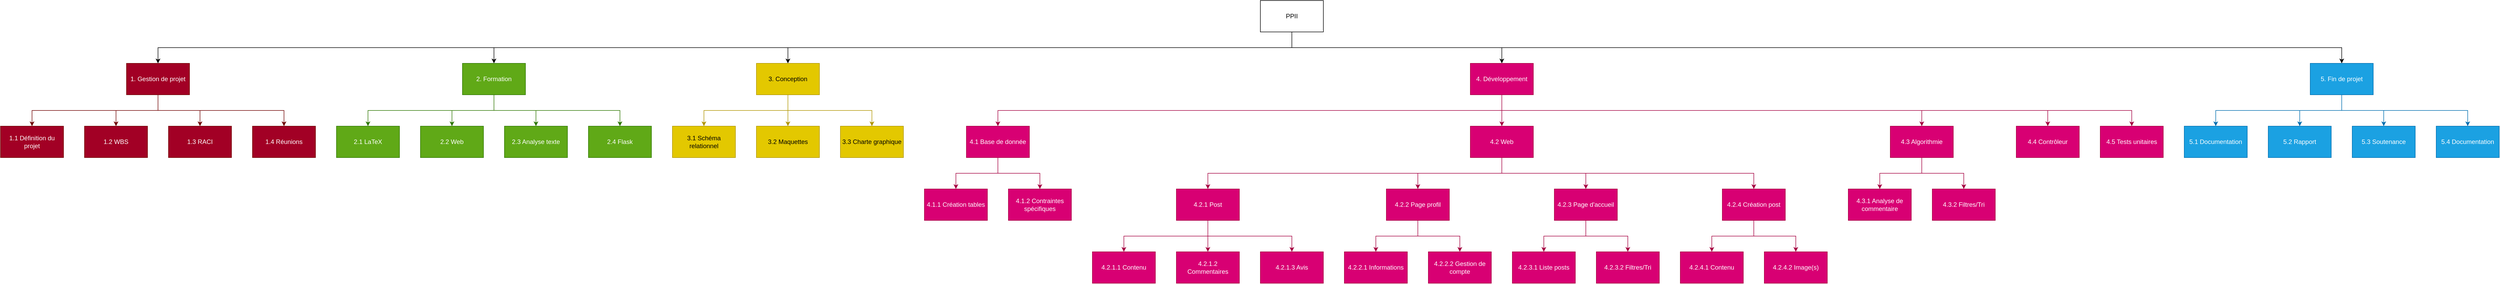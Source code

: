 <mxfile version="15.8.3" type="device" pages="2"><diagram id="_zPfFI31kvJzFCMYBJtu" name="Page-1"><mxGraphModel dx="7720" dy="3993" grid="1" gridSize="10" guides="1" tooltips="1" connect="1" arrows="1" fold="1" page="0" pageScale="1" pageWidth="827" pageHeight="1169" math="0" shadow="0"><root><mxCell id="0"/><mxCell id="1" parent="0"/><mxCell id="z8txw8CH8zEWMzIgm65V-9" style="edgeStyle=orthogonalEdgeStyle;rounded=0;orthogonalLoop=1;jettySize=auto;html=1;exitX=0.5;exitY=1;exitDx=0;exitDy=0;entryX=0.5;entryY=0;entryDx=0;entryDy=0;fillColor=#a20025;strokeColor=#6F0000;" edge="1" parent="1" source="z8txw8CH8zEWMzIgm65V-1" target="z8txw8CH8zEWMzIgm65V-6"><mxGeometry relative="1" as="geometry"/></mxCell><mxCell id="z8txw8CH8zEWMzIgm65V-10" style="edgeStyle=orthogonalEdgeStyle;rounded=0;orthogonalLoop=1;jettySize=auto;html=1;exitX=0.5;exitY=1;exitDx=0;exitDy=0;entryX=0.5;entryY=0;entryDx=0;entryDy=0;fillColor=#a20025;strokeColor=#6F0000;" edge="1" parent="1" source="z8txw8CH8zEWMzIgm65V-1" target="z8txw8CH8zEWMzIgm65V-7"><mxGeometry relative="1" as="geometry"/></mxCell><mxCell id="z8txw8CH8zEWMzIgm65V-11" style="edgeStyle=orthogonalEdgeStyle;rounded=0;orthogonalLoop=1;jettySize=auto;html=1;exitX=0.5;exitY=1;exitDx=0;exitDy=0;entryX=0.5;entryY=0;entryDx=0;entryDy=0;fillColor=#a20025;strokeColor=#6F0000;" edge="1" parent="1" source="z8txw8CH8zEWMzIgm65V-1" target="z8txw8CH8zEWMzIgm65V-8"><mxGeometry relative="1" as="geometry"/></mxCell><mxCell id="z8txw8CH8zEWMzIgm65V-34" style="edgeStyle=orthogonalEdgeStyle;rounded=0;orthogonalLoop=1;jettySize=auto;html=1;exitX=0.5;exitY=1;exitDx=0;exitDy=0;entryX=0.5;entryY=0;entryDx=0;entryDy=0;fillColor=#a20025;strokeColor=#6F0000;" edge="1" parent="1" source="z8txw8CH8zEWMzIgm65V-1" target="z8txw8CH8zEWMzIgm65V-33"><mxGeometry relative="1" as="geometry"/></mxCell><mxCell id="z8txw8CH8zEWMzIgm65V-1" value="1. Gestion de projet" style="rounded=0;whiteSpace=wrap;html=1;fillColor=#a20025;fontColor=#ffffff;strokeColor=#6F0000;" vertex="1" parent="1"><mxGeometry x="-320" y="80" width="120" height="60" as="geometry"/></mxCell><mxCell id="z8txw8CH8zEWMzIgm65V-105" style="edgeStyle=orthogonalEdgeStyle;rounded=0;orthogonalLoop=1;jettySize=auto;html=1;exitX=0.5;exitY=1;exitDx=0;exitDy=0;entryX=0.5;entryY=0;entryDx=0;entryDy=0;" edge="1" parent="1" source="z8txw8CH8zEWMzIgm65V-2" target="z8txw8CH8zEWMzIgm65V-1"><mxGeometry relative="1" as="geometry"/></mxCell><mxCell id="z8txw8CH8zEWMzIgm65V-106" style="edgeStyle=orthogonalEdgeStyle;rounded=0;orthogonalLoop=1;jettySize=auto;html=1;exitX=0.5;exitY=1;exitDx=0;exitDy=0;entryX=0.5;entryY=0;entryDx=0;entryDy=0;" edge="1" parent="1" source="z8txw8CH8zEWMzIgm65V-2" target="z8txw8CH8zEWMzIgm65V-15"><mxGeometry relative="1" as="geometry"/></mxCell><mxCell id="z8txw8CH8zEWMzIgm65V-107" style="edgeStyle=orthogonalEdgeStyle;rounded=0;orthogonalLoop=1;jettySize=auto;html=1;exitX=0.5;exitY=1;exitDx=0;exitDy=0;entryX=0.5;entryY=0;entryDx=0;entryDy=0;" edge="1" parent="1" source="z8txw8CH8zEWMzIgm65V-2" target="z8txw8CH8zEWMzIgm65V-3"><mxGeometry relative="1" as="geometry"/></mxCell><mxCell id="z8txw8CH8zEWMzIgm65V-108" style="edgeStyle=orthogonalEdgeStyle;rounded=0;orthogonalLoop=1;jettySize=auto;html=1;exitX=0.5;exitY=1;exitDx=0;exitDy=0;entryX=0.5;entryY=0;entryDx=0;entryDy=0;" edge="1" parent="1" source="z8txw8CH8zEWMzIgm65V-2" target="z8txw8CH8zEWMzIgm65V-4"><mxGeometry relative="1" as="geometry"/></mxCell><mxCell id="z8txw8CH8zEWMzIgm65V-109" style="edgeStyle=orthogonalEdgeStyle;rounded=0;orthogonalLoop=1;jettySize=auto;html=1;exitX=0.5;exitY=1;exitDx=0;exitDy=0;entryX=0.5;entryY=0;entryDx=0;entryDy=0;" edge="1" parent="1" source="z8txw8CH8zEWMzIgm65V-2" target="z8txw8CH8zEWMzIgm65V-5"><mxGeometry relative="1" as="geometry"><mxPoint x="3733.2" y="-40" as="targetPoint"/></mxGeometry></mxCell><mxCell id="z8txw8CH8zEWMzIgm65V-2" value="PPII" style="rounded=0;whiteSpace=wrap;html=1;" vertex="1" parent="1"><mxGeometry x="1840" y="-40" width="120" height="60" as="geometry"/></mxCell><mxCell id="z8txw8CH8zEWMzIgm65V-25" style="edgeStyle=orthogonalEdgeStyle;rounded=0;orthogonalLoop=1;jettySize=auto;html=1;exitX=0.5;exitY=1;exitDx=0;exitDy=0;entryX=0.5;entryY=0;entryDx=0;entryDy=0;fillColor=#e3c800;strokeColor=#B09500;" edge="1" parent="1" source="z8txw8CH8zEWMzIgm65V-3" target="z8txw8CH8zEWMzIgm65V-12"><mxGeometry relative="1" as="geometry"/></mxCell><mxCell id="z8txw8CH8zEWMzIgm65V-26" style="edgeStyle=orthogonalEdgeStyle;rounded=0;orthogonalLoop=1;jettySize=auto;html=1;exitX=0.5;exitY=1;exitDx=0;exitDy=0;entryX=0.5;entryY=0;entryDx=0;entryDy=0;fillColor=#e3c800;strokeColor=#B09500;" edge="1" parent="1" source="z8txw8CH8zEWMzIgm65V-3" target="z8txw8CH8zEWMzIgm65V-13"><mxGeometry relative="1" as="geometry"/></mxCell><mxCell id="z8txw8CH8zEWMzIgm65V-28" style="edgeStyle=orthogonalEdgeStyle;rounded=0;orthogonalLoop=1;jettySize=auto;html=1;exitX=0.5;exitY=1;exitDx=0;exitDy=0;entryX=0.5;entryY=0;entryDx=0;entryDy=0;fillColor=#e3c800;strokeColor=#B09500;" edge="1" parent="1" source="z8txw8CH8zEWMzIgm65V-3" target="z8txw8CH8zEWMzIgm65V-27"><mxGeometry relative="1" as="geometry"/></mxCell><mxCell id="z8txw8CH8zEWMzIgm65V-3" value="3. Conception" style="rounded=0;whiteSpace=wrap;html=1;fillColor=#e3c800;fontColor=#000000;strokeColor=#B09500;" vertex="1" parent="1"><mxGeometry x="880" y="80" width="120" height="60" as="geometry"/></mxCell><mxCell id="z8txw8CH8zEWMzIgm65V-44" style="edgeStyle=orthogonalEdgeStyle;rounded=0;orthogonalLoop=1;jettySize=auto;html=1;exitX=0.5;exitY=1;exitDx=0;exitDy=0;entryX=0.5;entryY=0;entryDx=0;entryDy=0;fillColor=#d80073;strokeColor=#A50040;" edge="1" parent="1" source="z8txw8CH8zEWMzIgm65V-4" target="z8txw8CH8zEWMzIgm65V-40"><mxGeometry relative="1" as="geometry"/></mxCell><mxCell id="z8txw8CH8zEWMzIgm65V-45" style="edgeStyle=orthogonalEdgeStyle;rounded=0;orthogonalLoop=1;jettySize=auto;html=1;exitX=0.5;exitY=1;exitDx=0;exitDy=0;entryX=0.5;entryY=0;entryDx=0;entryDy=0;fillColor=#d80073;strokeColor=#A50040;" edge="1" parent="1" source="z8txw8CH8zEWMzIgm65V-4" target="z8txw8CH8zEWMzIgm65V-41"><mxGeometry relative="1" as="geometry"/></mxCell><mxCell id="z8txw8CH8zEWMzIgm65V-46" style="edgeStyle=orthogonalEdgeStyle;rounded=0;orthogonalLoop=1;jettySize=auto;html=1;exitX=0.5;exitY=1;exitDx=0;exitDy=0;entryX=0.5;entryY=0;entryDx=0;entryDy=0;fillColor=#d80073;strokeColor=#A50040;" edge="1" parent="1" source="z8txw8CH8zEWMzIgm65V-4" target="z8txw8CH8zEWMzIgm65V-42"><mxGeometry relative="1" as="geometry"/></mxCell><mxCell id="z8txw8CH8zEWMzIgm65V-92" style="edgeStyle=orthogonalEdgeStyle;rounded=0;orthogonalLoop=1;jettySize=auto;html=1;exitX=0.5;exitY=1;exitDx=0;exitDy=0;entryX=0.5;entryY=0;entryDx=0;entryDy=0;fillColor=#d80073;strokeColor=#A50040;" edge="1" parent="1" source="z8txw8CH8zEWMzIgm65V-4" target="z8txw8CH8zEWMzIgm65V-89"><mxGeometry relative="1" as="geometry"/></mxCell><mxCell id="z8txw8CH8zEWMzIgm65V-111" style="edgeStyle=orthogonalEdgeStyle;rounded=0;orthogonalLoop=1;jettySize=auto;html=1;exitX=0.5;exitY=1;exitDx=0;exitDy=0;entryX=0.5;entryY=0;entryDx=0;entryDy=0;fillColor=#d80073;strokeColor=#A50040;" edge="1" parent="1" source="z8txw8CH8zEWMzIgm65V-4" target="z8txw8CH8zEWMzIgm65V-110"><mxGeometry relative="1" as="geometry"/></mxCell><mxCell id="z8txw8CH8zEWMzIgm65V-4" value="4. Développement" style="rounded=0;whiteSpace=wrap;html=1;fillColor=#d80073;fontColor=#ffffff;strokeColor=#A50040;" vertex="1" parent="1"><mxGeometry x="2240" y="80" width="120" height="60" as="geometry"/></mxCell><mxCell id="z8txw8CH8zEWMzIgm65V-36" style="edgeStyle=orthogonalEdgeStyle;rounded=0;orthogonalLoop=1;jettySize=auto;html=1;exitX=0.5;exitY=1;exitDx=0;exitDy=0;entryX=0.5;entryY=0;entryDx=0;entryDy=0;fillColor=#1ba1e2;strokeColor=#006EAF;" edge="1" parent="1" source="z8txw8CH8zEWMzIgm65V-5" target="z8txw8CH8zEWMzIgm65V-30"><mxGeometry relative="1" as="geometry"/></mxCell><mxCell id="z8txw8CH8zEWMzIgm65V-37" style="edgeStyle=orthogonalEdgeStyle;rounded=0;orthogonalLoop=1;jettySize=auto;html=1;exitX=0.5;exitY=1;exitDx=0;exitDy=0;entryX=0.5;entryY=0;entryDx=0;entryDy=0;fillColor=#1ba1e2;strokeColor=#006EAF;" edge="1" parent="1" source="z8txw8CH8zEWMzIgm65V-5" target="z8txw8CH8zEWMzIgm65V-31"><mxGeometry relative="1" as="geometry"/></mxCell><mxCell id="z8txw8CH8zEWMzIgm65V-38" style="edgeStyle=orthogonalEdgeStyle;rounded=0;orthogonalLoop=1;jettySize=auto;html=1;exitX=0.5;exitY=1;exitDx=0;exitDy=0;entryX=0.5;entryY=0;entryDx=0;entryDy=0;fillColor=#1ba1e2;strokeColor=#006EAF;" edge="1" parent="1" source="z8txw8CH8zEWMzIgm65V-5" target="z8txw8CH8zEWMzIgm65V-32"><mxGeometry relative="1" as="geometry"/></mxCell><mxCell id="z8txw8CH8zEWMzIgm65V-39" style="edgeStyle=orthogonalEdgeStyle;rounded=0;orthogonalLoop=1;jettySize=auto;html=1;exitX=0.5;exitY=1;exitDx=0;exitDy=0;entryX=0.5;entryY=0;entryDx=0;entryDy=0;fillColor=#1ba1e2;strokeColor=#006EAF;" edge="1" parent="1" source="z8txw8CH8zEWMzIgm65V-5" target="z8txw8CH8zEWMzIgm65V-35"><mxGeometry relative="1" as="geometry"/></mxCell><mxCell id="z8txw8CH8zEWMzIgm65V-5" value="5. Fin de projet" style="rounded=0;whiteSpace=wrap;html=1;fillColor=#1ba1e2;fontColor=#ffffff;strokeColor=#006EAF;" vertex="1" parent="1"><mxGeometry x="3840" y="80" width="120" height="60" as="geometry"/></mxCell><mxCell id="z8txw8CH8zEWMzIgm65V-6" value="1.2 WBS" style="rounded=0;whiteSpace=wrap;html=1;fillColor=#a20025;fontColor=#ffffff;strokeColor=#6F0000;" vertex="1" parent="1"><mxGeometry x="-400" y="200" width="120" height="60" as="geometry"/></mxCell><mxCell id="z8txw8CH8zEWMzIgm65V-7" value="1.3 RACI" style="rounded=0;whiteSpace=wrap;html=1;fillColor=#a20025;fontColor=#ffffff;strokeColor=#6F0000;" vertex="1" parent="1"><mxGeometry x="-240" y="200" width="120" height="60" as="geometry"/></mxCell><mxCell id="z8txw8CH8zEWMzIgm65V-8" value="1.4 Réunions" style="rounded=0;whiteSpace=wrap;html=1;fillColor=#a20025;fontColor=#ffffff;strokeColor=#6F0000;" vertex="1" parent="1"><mxGeometry x="-80" y="200" width="120" height="60" as="geometry"/></mxCell><mxCell id="z8txw8CH8zEWMzIgm65V-12" value="3.1 Schéma relationnel" style="rounded=0;whiteSpace=wrap;html=1;fillColor=#e3c800;fontColor=#000000;strokeColor=#B09500;" vertex="1" parent="1"><mxGeometry x="720" y="200" width="120" height="60" as="geometry"/></mxCell><mxCell id="z8txw8CH8zEWMzIgm65V-13" value="3.2 Maquettes" style="rounded=0;whiteSpace=wrap;html=1;fillColor=#e3c800;fontColor=#000000;strokeColor=#B09500;" vertex="1" parent="1"><mxGeometry x="880" y="200" width="120" height="60" as="geometry"/></mxCell><mxCell id="z8txw8CH8zEWMzIgm65V-20" style="edgeStyle=orthogonalEdgeStyle;rounded=0;orthogonalLoop=1;jettySize=auto;html=1;exitX=0.5;exitY=1;exitDx=0;exitDy=0;entryX=0.5;entryY=0;entryDx=0;entryDy=0;fillColor=#60a917;strokeColor=#2D7600;" edge="1" parent="1" source="z8txw8CH8zEWMzIgm65V-15" target="z8txw8CH8zEWMzIgm65V-16"><mxGeometry relative="1" as="geometry"/></mxCell><mxCell id="z8txw8CH8zEWMzIgm65V-22" style="edgeStyle=orthogonalEdgeStyle;rounded=0;orthogonalLoop=1;jettySize=auto;html=1;exitX=0.5;exitY=1;exitDx=0;exitDy=0;entryX=0.5;entryY=0;entryDx=0;entryDy=0;fillColor=#60a917;strokeColor=#2D7600;" edge="1" parent="1" source="z8txw8CH8zEWMzIgm65V-15" target="z8txw8CH8zEWMzIgm65V-17"><mxGeometry relative="1" as="geometry"/></mxCell><mxCell id="z8txw8CH8zEWMzIgm65V-23" style="edgeStyle=orthogonalEdgeStyle;rounded=0;orthogonalLoop=1;jettySize=auto;html=1;exitX=0.5;exitY=1;exitDx=0;exitDy=0;entryX=0.5;entryY=0;entryDx=0;entryDy=0;fillColor=#60a917;strokeColor=#2D7600;" edge="1" parent="1" source="z8txw8CH8zEWMzIgm65V-15" target="z8txw8CH8zEWMzIgm65V-19"><mxGeometry relative="1" as="geometry"/></mxCell><mxCell id="z8txw8CH8zEWMzIgm65V-24" style="edgeStyle=orthogonalEdgeStyle;rounded=0;orthogonalLoop=1;jettySize=auto;html=1;exitX=0.5;exitY=1;exitDx=0;exitDy=0;entryX=0.5;entryY=0;entryDx=0;entryDy=0;fillColor=#60a917;strokeColor=#2D7600;" edge="1" parent="1" source="z8txw8CH8zEWMzIgm65V-15" target="z8txw8CH8zEWMzIgm65V-18"><mxGeometry relative="1" as="geometry"/></mxCell><mxCell id="z8txw8CH8zEWMzIgm65V-15" value="2. Formation" style="rounded=0;whiteSpace=wrap;html=1;fillColor=#60a917;fontColor=#ffffff;strokeColor=#2D7600;" vertex="1" parent="1"><mxGeometry x="320" y="80" width="120" height="60" as="geometry"/></mxCell><mxCell id="z8txw8CH8zEWMzIgm65V-16" value="2.1 LaTeX" style="rounded=0;whiteSpace=wrap;html=1;fillColor=#60a917;fontColor=#ffffff;strokeColor=#2D7600;" vertex="1" parent="1"><mxGeometry x="80" y="200" width="120" height="60" as="geometry"/></mxCell><mxCell id="z8txw8CH8zEWMzIgm65V-17" value="2.2 Web" style="rounded=0;whiteSpace=wrap;html=1;fillColor=#60a917;fontColor=#ffffff;strokeColor=#2D7600;" vertex="1" parent="1"><mxGeometry x="240" y="200" width="120" height="60" as="geometry"/></mxCell><mxCell id="z8txw8CH8zEWMzIgm65V-18" value="2.4 Flask" style="rounded=0;whiteSpace=wrap;html=1;fillColor=#60a917;fontColor=#ffffff;strokeColor=#2D7600;" vertex="1" parent="1"><mxGeometry x="560" y="200" width="120" height="60" as="geometry"/></mxCell><mxCell id="z8txw8CH8zEWMzIgm65V-19" value="2.3 Analyse texte" style="rounded=0;whiteSpace=wrap;html=1;fillColor=#60a917;fontColor=#ffffff;strokeColor=#2D7600;" vertex="1" parent="1"><mxGeometry x="400" y="200" width="120" height="60" as="geometry"/></mxCell><mxCell id="z8txw8CH8zEWMzIgm65V-27" value="3.3 Charte graphique" style="rounded=0;whiteSpace=wrap;html=1;fillColor=#e3c800;fontColor=#000000;strokeColor=#B09500;" vertex="1" parent="1"><mxGeometry x="1040" y="200" width="120" height="60" as="geometry"/></mxCell><mxCell id="z8txw8CH8zEWMzIgm65V-30" value="5.1 Documentation" style="rounded=0;whiteSpace=wrap;html=1;fillColor=#1ba1e2;fontColor=#ffffff;strokeColor=#006EAF;" vertex="1" parent="1"><mxGeometry x="3600" y="200" width="120" height="60" as="geometry"/></mxCell><mxCell id="z8txw8CH8zEWMzIgm65V-31" value="5.2 Rapport" style="rounded=0;whiteSpace=wrap;html=1;fillColor=#1ba1e2;fontColor=#ffffff;strokeColor=#006EAF;" vertex="1" parent="1"><mxGeometry x="3760" y="200" width="120" height="60" as="geometry"/></mxCell><mxCell id="z8txw8CH8zEWMzIgm65V-32" value="5.3 Soutenance" style="rounded=0;whiteSpace=wrap;html=1;fillColor=#1ba1e2;fontColor=#ffffff;strokeColor=#006EAF;" vertex="1" parent="1"><mxGeometry x="3920" y="200" width="120" height="60" as="geometry"/></mxCell><mxCell id="z8txw8CH8zEWMzIgm65V-33" value="1.1 Définition du projet" style="rounded=0;whiteSpace=wrap;html=1;fillColor=#a20025;fontColor=#ffffff;strokeColor=#6F0000;" vertex="1" parent="1"><mxGeometry x="-560" y="200" width="120" height="60" as="geometry"/></mxCell><mxCell id="z8txw8CH8zEWMzIgm65V-35" value="5.4 Documentation" style="rounded=0;whiteSpace=wrap;html=1;fillColor=#1ba1e2;fontColor=#ffffff;strokeColor=#006EAF;" vertex="1" parent="1"><mxGeometry x="4080" y="200" width="120" height="60" as="geometry"/></mxCell><mxCell id="z8txw8CH8zEWMzIgm65V-81" style="edgeStyle=orthogonalEdgeStyle;rounded=0;orthogonalLoop=1;jettySize=auto;html=1;exitX=0.5;exitY=1;exitDx=0;exitDy=0;entryX=0.5;entryY=0;entryDx=0;entryDy=0;fillColor=#d80073;strokeColor=#A50040;" edge="1" parent="1" source="z8txw8CH8zEWMzIgm65V-40" target="z8txw8CH8zEWMzIgm65V-59"><mxGeometry relative="1" as="geometry"/></mxCell><mxCell id="z8txw8CH8zEWMzIgm65V-82" style="edgeStyle=orthogonalEdgeStyle;rounded=0;orthogonalLoop=1;jettySize=auto;html=1;exitX=0.5;exitY=1;exitDx=0;exitDy=0;entryX=0.5;entryY=0;entryDx=0;entryDy=0;fillColor=#d80073;strokeColor=#A50040;" edge="1" parent="1" source="z8txw8CH8zEWMzIgm65V-40" target="z8txw8CH8zEWMzIgm65V-58"><mxGeometry relative="1" as="geometry"/></mxCell><mxCell id="z8txw8CH8zEWMzIgm65V-83" style="edgeStyle=orthogonalEdgeStyle;rounded=0;orthogonalLoop=1;jettySize=auto;html=1;exitX=0.5;exitY=1;exitDx=0;exitDy=0;entryX=0.5;entryY=0;entryDx=0;entryDy=0;fillColor=#d80073;strokeColor=#A50040;" edge="1" parent="1" source="z8txw8CH8zEWMzIgm65V-40" target="z8txw8CH8zEWMzIgm65V-57"><mxGeometry relative="1" as="geometry"/></mxCell><mxCell id="z8txw8CH8zEWMzIgm65V-84" style="edgeStyle=orthogonalEdgeStyle;rounded=0;orthogonalLoop=1;jettySize=auto;html=1;exitX=0.5;exitY=1;exitDx=0;exitDy=0;entryX=0.5;entryY=0;entryDx=0;entryDy=0;fillColor=#d80073;strokeColor=#A50040;" edge="1" parent="1" source="z8txw8CH8zEWMzIgm65V-40" target="z8txw8CH8zEWMzIgm65V-76"><mxGeometry relative="1" as="geometry"/></mxCell><mxCell id="z8txw8CH8zEWMzIgm65V-40" value="4.2 Web" style="rounded=0;whiteSpace=wrap;html=1;fillColor=#d80073;fontColor=#ffffff;strokeColor=#A50040;" vertex="1" parent="1"><mxGeometry x="2240" y="200" width="120" height="60" as="geometry"/></mxCell><mxCell id="z8txw8CH8zEWMzIgm65V-55" style="edgeStyle=orthogonalEdgeStyle;rounded=0;orthogonalLoop=1;jettySize=auto;html=1;exitX=0.5;exitY=1;exitDx=0;exitDy=0;entryX=0.5;entryY=0;entryDx=0;entryDy=0;fillColor=#d80073;strokeColor=#A50040;" edge="1" parent="1" source="z8txw8CH8zEWMzIgm65V-41" target="z8txw8CH8zEWMzIgm65V-43"><mxGeometry relative="1" as="geometry"/></mxCell><mxCell id="z8txw8CH8zEWMzIgm65V-56" style="edgeStyle=orthogonalEdgeStyle;rounded=0;orthogonalLoop=1;jettySize=auto;html=1;exitX=0.5;exitY=1;exitDx=0;exitDy=0;entryX=0.5;entryY=0;entryDx=0;entryDy=0;fillColor=#d80073;strokeColor=#A50040;" edge="1" parent="1" source="z8txw8CH8zEWMzIgm65V-41" target="z8txw8CH8zEWMzIgm65V-47"><mxGeometry relative="1" as="geometry"/></mxCell><mxCell id="z8txw8CH8zEWMzIgm65V-41" value="4.1 Base de donnée" style="rounded=0;whiteSpace=wrap;html=1;fillColor=#d80073;fontColor=#ffffff;strokeColor=#A50040;" vertex="1" parent="1"><mxGeometry x="1280" y="200" width="120" height="60" as="geometry"/></mxCell><mxCell id="z8txw8CH8zEWMzIgm65V-90" style="edgeStyle=orthogonalEdgeStyle;rounded=0;orthogonalLoop=1;jettySize=auto;html=1;exitX=0.5;exitY=1;exitDx=0;exitDy=0;entryX=0.5;entryY=0;entryDx=0;entryDy=0;fillColor=#d80073;strokeColor=#A50040;" edge="1" parent="1" source="z8txw8CH8zEWMzIgm65V-42" target="z8txw8CH8zEWMzIgm65V-85"><mxGeometry relative="1" as="geometry"/></mxCell><mxCell id="z8txw8CH8zEWMzIgm65V-91" style="edgeStyle=orthogonalEdgeStyle;rounded=0;orthogonalLoop=1;jettySize=auto;html=1;exitX=0.5;exitY=1;exitDx=0;exitDy=0;entryX=0.5;entryY=0;entryDx=0;entryDy=0;fillColor=#d80073;strokeColor=#A50040;" edge="1" parent="1" source="z8txw8CH8zEWMzIgm65V-42" target="z8txw8CH8zEWMzIgm65V-86"><mxGeometry relative="1" as="geometry"/></mxCell><mxCell id="z8txw8CH8zEWMzIgm65V-42" value="4.3 Algorithmie" style="rounded=0;whiteSpace=wrap;html=1;fillColor=#d80073;fontColor=#ffffff;strokeColor=#A50040;" vertex="1" parent="1"><mxGeometry x="3040" y="200" width="120" height="60" as="geometry"/></mxCell><mxCell id="z8txw8CH8zEWMzIgm65V-43" value="4.1.1 Création tables" style="rounded=0;whiteSpace=wrap;html=1;fillColor=#d80073;fontColor=#ffffff;strokeColor=#A50040;" vertex="1" parent="1"><mxGeometry x="1200" y="320" width="120" height="60" as="geometry"/></mxCell><mxCell id="z8txw8CH8zEWMzIgm65V-47" value="4.1.2 Contraintes spécifiques" style="rounded=0;whiteSpace=wrap;html=1;fillColor=#d80073;fontColor=#ffffff;strokeColor=#A50040;" vertex="1" parent="1"><mxGeometry x="1360" y="320" width="120" height="60" as="geometry"/></mxCell><mxCell id="z8txw8CH8zEWMzIgm65V-74" style="edgeStyle=orthogonalEdgeStyle;rounded=0;orthogonalLoop=1;jettySize=auto;html=1;exitX=0.5;exitY=1;exitDx=0;exitDy=0;entryX=0.5;entryY=0;entryDx=0;entryDy=0;fillColor=#d80073;strokeColor=#A50040;" edge="1" parent="1" source="z8txw8CH8zEWMzIgm65V-57" target="z8txw8CH8zEWMzIgm65V-70"><mxGeometry relative="1" as="geometry"/></mxCell><mxCell id="z8txw8CH8zEWMzIgm65V-75" style="edgeStyle=orthogonalEdgeStyle;rounded=0;orthogonalLoop=1;jettySize=auto;html=1;exitX=0.5;exitY=1;exitDx=0;exitDy=0;entryX=0.5;entryY=0;entryDx=0;entryDy=0;fillColor=#d80073;strokeColor=#A50040;" edge="1" parent="1" source="z8txw8CH8zEWMzIgm65V-57" target="z8txw8CH8zEWMzIgm65V-71"><mxGeometry relative="1" as="geometry"/></mxCell><mxCell id="z8txw8CH8zEWMzIgm65V-57" value="4.2.3 Page d'accueil" style="rounded=0;whiteSpace=wrap;html=1;fillColor=#d80073;fontColor=#ffffff;strokeColor=#A50040;" vertex="1" parent="1"><mxGeometry x="2400" y="320" width="120" height="60" as="geometry"/></mxCell><mxCell id="z8txw8CH8zEWMzIgm65V-68" style="edgeStyle=orthogonalEdgeStyle;rounded=0;orthogonalLoop=1;jettySize=auto;html=1;exitX=0.5;exitY=1;exitDx=0;exitDy=0;entryX=0.5;entryY=0;entryDx=0;entryDy=0;fillColor=#d80073;strokeColor=#A50040;" edge="1" parent="1" source="z8txw8CH8zEWMzIgm65V-58" target="z8txw8CH8zEWMzIgm65V-66"><mxGeometry relative="1" as="geometry"/></mxCell><mxCell id="z8txw8CH8zEWMzIgm65V-69" style="edgeStyle=orthogonalEdgeStyle;rounded=0;orthogonalLoop=1;jettySize=auto;html=1;exitX=0.5;exitY=1;exitDx=0;exitDy=0;entryX=0.5;entryY=0;entryDx=0;entryDy=0;fillColor=#d80073;strokeColor=#A50040;" edge="1" parent="1" source="z8txw8CH8zEWMzIgm65V-58" target="z8txw8CH8zEWMzIgm65V-67"><mxGeometry relative="1" as="geometry"/></mxCell><mxCell id="z8txw8CH8zEWMzIgm65V-58" value="4.2.2 Page profil" style="rounded=0;whiteSpace=wrap;html=1;fillColor=#d80073;fontColor=#ffffff;strokeColor=#A50040;" vertex="1" parent="1"><mxGeometry x="2080" y="320" width="120" height="60" as="geometry"/></mxCell><mxCell id="z8txw8CH8zEWMzIgm65V-63" style="edgeStyle=orthogonalEdgeStyle;rounded=0;orthogonalLoop=1;jettySize=auto;html=1;exitX=0.5;exitY=1;exitDx=0;exitDy=0;entryX=0.5;entryY=0;entryDx=0;entryDy=0;fillColor=#d80073;strokeColor=#A50040;" edge="1" parent="1" source="z8txw8CH8zEWMzIgm65V-59" target="z8txw8CH8zEWMzIgm65V-60"><mxGeometry relative="1" as="geometry"/></mxCell><mxCell id="z8txw8CH8zEWMzIgm65V-64" style="edgeStyle=orthogonalEdgeStyle;rounded=0;orthogonalLoop=1;jettySize=auto;html=1;exitX=0.5;exitY=1;exitDx=0;exitDy=0;entryX=0.5;entryY=0;entryDx=0;entryDy=0;fillColor=#d80073;strokeColor=#A50040;" edge="1" parent="1" source="z8txw8CH8zEWMzIgm65V-59" target="z8txw8CH8zEWMzIgm65V-61"><mxGeometry relative="1" as="geometry"/></mxCell><mxCell id="z8txw8CH8zEWMzIgm65V-65" style="edgeStyle=orthogonalEdgeStyle;rounded=0;orthogonalLoop=1;jettySize=auto;html=1;exitX=0.5;exitY=1;exitDx=0;exitDy=0;entryX=0.5;entryY=0;entryDx=0;entryDy=0;fillColor=#d80073;strokeColor=#A50040;" edge="1" parent="1" source="z8txw8CH8zEWMzIgm65V-59" target="z8txw8CH8zEWMzIgm65V-62"><mxGeometry relative="1" as="geometry"/></mxCell><mxCell id="z8txw8CH8zEWMzIgm65V-59" value="4.2.1 Post" style="rounded=0;whiteSpace=wrap;html=1;fillColor=#d80073;fontColor=#ffffff;strokeColor=#A50040;" vertex="1" parent="1"><mxGeometry x="1680" y="320" width="120" height="60" as="geometry"/></mxCell><mxCell id="z8txw8CH8zEWMzIgm65V-60" value="4.2.1.1 Contenu" style="rounded=0;whiteSpace=wrap;html=1;fillColor=#d80073;fontColor=#ffffff;strokeColor=#A50040;" vertex="1" parent="1"><mxGeometry x="1520" y="440" width="120" height="60" as="geometry"/></mxCell><mxCell id="z8txw8CH8zEWMzIgm65V-61" value="4.2.1.2 Commentaires" style="rounded=0;whiteSpace=wrap;html=1;fillColor=#d80073;fontColor=#ffffff;strokeColor=#A50040;" vertex="1" parent="1"><mxGeometry x="1680" y="440" width="120" height="60" as="geometry"/></mxCell><mxCell id="z8txw8CH8zEWMzIgm65V-62" value="4.2.1.3 Avis" style="rounded=0;whiteSpace=wrap;html=1;fillColor=#d80073;fontColor=#ffffff;strokeColor=#A50040;" vertex="1" parent="1"><mxGeometry x="1840" y="440" width="120" height="60" as="geometry"/></mxCell><mxCell id="z8txw8CH8zEWMzIgm65V-66" value="4.2.2.1 Informations" style="rounded=0;whiteSpace=wrap;html=1;fillColor=#d80073;fontColor=#ffffff;strokeColor=#A50040;" vertex="1" parent="1"><mxGeometry x="2000" y="440" width="120" height="60" as="geometry"/></mxCell><mxCell id="z8txw8CH8zEWMzIgm65V-67" value="4.2.2.2 Gestion de compte" style="rounded=0;whiteSpace=wrap;html=1;fillColor=#d80073;fontColor=#ffffff;strokeColor=#A50040;" vertex="1" parent="1"><mxGeometry x="2160" y="440" width="120" height="60" as="geometry"/></mxCell><mxCell id="z8txw8CH8zEWMzIgm65V-70" value="4.2.3.1 Liste posts" style="rounded=0;whiteSpace=wrap;html=1;fillColor=#d80073;fontColor=#ffffff;strokeColor=#A50040;" vertex="1" parent="1"><mxGeometry x="2320" y="440" width="120" height="60" as="geometry"/></mxCell><mxCell id="z8txw8CH8zEWMzIgm65V-71" value="4.2.3.2 Filtres/Tri" style="rounded=0;whiteSpace=wrap;html=1;fillColor=#d80073;fontColor=#ffffff;strokeColor=#A50040;" vertex="1" parent="1"><mxGeometry x="2480" y="440" width="120" height="60" as="geometry"/></mxCell><mxCell id="z8txw8CH8zEWMzIgm65V-79" style="edgeStyle=orthogonalEdgeStyle;rounded=0;orthogonalLoop=1;jettySize=auto;html=1;exitX=0.5;exitY=1;exitDx=0;exitDy=0;entryX=0.5;entryY=0;entryDx=0;entryDy=0;fillColor=#d80073;strokeColor=#A50040;" edge="1" parent="1" source="z8txw8CH8zEWMzIgm65V-76" target="z8txw8CH8zEWMzIgm65V-77"><mxGeometry relative="1" as="geometry"/></mxCell><mxCell id="z8txw8CH8zEWMzIgm65V-80" style="edgeStyle=orthogonalEdgeStyle;rounded=0;orthogonalLoop=1;jettySize=auto;html=1;exitX=0.5;exitY=1;exitDx=0;exitDy=0;entryX=0.5;entryY=0;entryDx=0;entryDy=0;fillColor=#d80073;strokeColor=#A50040;" edge="1" parent="1" source="z8txw8CH8zEWMzIgm65V-76" target="z8txw8CH8zEWMzIgm65V-78"><mxGeometry relative="1" as="geometry"/></mxCell><mxCell id="z8txw8CH8zEWMzIgm65V-76" value="4.2.4 Création post" style="rounded=0;whiteSpace=wrap;html=1;fillColor=#d80073;fontColor=#ffffff;strokeColor=#A50040;" vertex="1" parent="1"><mxGeometry x="2720" y="320" width="120" height="60" as="geometry"/></mxCell><mxCell id="z8txw8CH8zEWMzIgm65V-77" value="4.2.4.1 Contenu" style="rounded=0;whiteSpace=wrap;html=1;fillColor=#d80073;fontColor=#ffffff;strokeColor=#A50040;" vertex="1" parent="1"><mxGeometry x="2640" y="440" width="120" height="60" as="geometry"/></mxCell><mxCell id="z8txw8CH8zEWMzIgm65V-78" value="4.2.4.2 Image(s)" style="rounded=0;whiteSpace=wrap;html=1;fillColor=#d80073;fontColor=#ffffff;strokeColor=#A50040;" vertex="1" parent="1"><mxGeometry x="2800" y="440" width="120" height="60" as="geometry"/></mxCell><mxCell id="z8txw8CH8zEWMzIgm65V-85" value="4.3.1 Analyse de commentaire" style="rounded=0;whiteSpace=wrap;html=1;fillColor=#d80073;fontColor=#ffffff;strokeColor=#A50040;" vertex="1" parent="1"><mxGeometry x="2960" y="320" width="120" height="60" as="geometry"/></mxCell><mxCell id="z8txw8CH8zEWMzIgm65V-86" value="4.3.2 Filtres/Tri" style="rounded=0;whiteSpace=wrap;html=1;fillColor=#d80073;fontColor=#ffffff;strokeColor=#A50040;" vertex="1" parent="1"><mxGeometry x="3120" y="320" width="120" height="60" as="geometry"/></mxCell><mxCell id="z8txw8CH8zEWMzIgm65V-89" value="4.4 Contrôleur" style="rounded=0;whiteSpace=wrap;html=1;fillColor=#d80073;fontColor=#ffffff;strokeColor=#A50040;" vertex="1" parent="1"><mxGeometry x="3280" y="200" width="120" height="60" as="geometry"/></mxCell><mxCell id="z8txw8CH8zEWMzIgm65V-110" value="4.5 Tests unitaires" style="rounded=0;whiteSpace=wrap;html=1;fillColor=#d80073;fontColor=#ffffff;strokeColor=#A50040;" vertex="1" parent="1"><mxGeometry x="3440" y="200" width="120" height="60" as="geometry"/></mxCell></root></mxGraphModel></diagram><diagram id="2r5uAc-SXHSCz-3yP_MY" name="Page-2"><mxGraphModel dx="4952" dy="2556" grid="1" gridSize="10" guides="1" tooltips="1" connect="1" arrows="1" fold="1" page="0" pageScale="1" pageWidth="827" pageHeight="1169" math="0" shadow="0"><root><mxCell id="p6SEeXWCeiYYS5KGNnFb-0"/><mxCell id="p6SEeXWCeiYYS5KGNnFb-1" parent="p6SEeXWCeiYYS5KGNnFb-0"/><mxCell id="p6SEeXWCeiYYS5KGNnFb-2" value="1.2 WBS" style="rounded=0;whiteSpace=wrap;html=1;fillColor=#a20025;fontColor=#ffffff;strokeColor=#6F0000;" vertex="1" parent="p6SEeXWCeiYYS5KGNnFb-1"><mxGeometry x="-560" y="-300" width="120" height="60" as="geometry"/></mxCell><mxCell id="p6SEeXWCeiYYS5KGNnFb-3" value="1.3 RACI" style="rounded=0;whiteSpace=wrap;html=1;fillColor=#a20025;fontColor=#ffffff;strokeColor=#6F0000;" vertex="1" parent="p6SEeXWCeiYYS5KGNnFb-1"><mxGeometry x="-560" y="-240" width="120" height="60" as="geometry"/></mxCell><mxCell id="p6SEeXWCeiYYS5KGNnFb-4" value="1.4 Réunions" style="rounded=0;whiteSpace=wrap;html=1;fillColor=#a20025;fontColor=#ffffff;strokeColor=#6F0000;" vertex="1" parent="p6SEeXWCeiYYS5KGNnFb-1"><mxGeometry x="-560" y="-180" width="120" height="60" as="geometry"/></mxCell><mxCell id="p6SEeXWCeiYYS5KGNnFb-5" value="3.1 Schéma relationnel" style="rounded=0;whiteSpace=wrap;html=1;fillColor=#e3c800;fontColor=#000000;strokeColor=#B09500;" vertex="1" parent="p6SEeXWCeiYYS5KGNnFb-1"><mxGeometry x="-560" y="120" width="120" height="60" as="geometry"/></mxCell><mxCell id="p6SEeXWCeiYYS5KGNnFb-6" value="3.2 Maquettes" style="rounded=0;whiteSpace=wrap;html=1;fillColor=#e3c800;fontColor=#000000;strokeColor=#B09500;" vertex="1" parent="p6SEeXWCeiYYS5KGNnFb-1"><mxGeometry x="-560" y="180" width="120" height="60" as="geometry"/></mxCell><mxCell id="p6SEeXWCeiYYS5KGNnFb-7" value="2.1 LaTeX" style="rounded=0;whiteSpace=wrap;html=1;fillColor=#60a917;fontColor=#ffffff;strokeColor=#2D7600;" vertex="1" parent="p6SEeXWCeiYYS5KGNnFb-1"><mxGeometry x="-560" y="-120" width="120" height="60" as="geometry"/></mxCell><mxCell id="p6SEeXWCeiYYS5KGNnFb-8" value="2.2 Web" style="rounded=0;whiteSpace=wrap;html=1;fillColor=#60a917;fontColor=#ffffff;strokeColor=#2D7600;" vertex="1" parent="p6SEeXWCeiYYS5KGNnFb-1"><mxGeometry x="-560" y="-60" width="120" height="60" as="geometry"/></mxCell><mxCell id="p6SEeXWCeiYYS5KGNnFb-9" value="2.4 Flask" style="rounded=0;whiteSpace=wrap;html=1;fillColor=#60a917;fontColor=#ffffff;strokeColor=#2D7600;" vertex="1" parent="p6SEeXWCeiYYS5KGNnFb-1"><mxGeometry x="-560" y="60" width="120" height="60" as="geometry"/></mxCell><mxCell id="p6SEeXWCeiYYS5KGNnFb-10" value="2.3 Analyse texte" style="rounded=0;whiteSpace=wrap;html=1;fillColor=#60a917;fontColor=#ffffff;strokeColor=#2D7600;" vertex="1" parent="p6SEeXWCeiYYS5KGNnFb-1"><mxGeometry x="-560" width="120" height="60" as="geometry"/></mxCell><mxCell id="p6SEeXWCeiYYS5KGNnFb-11" value="3.3 Charte graphique" style="rounded=0;whiteSpace=wrap;html=1;fillColor=#e3c800;fontColor=#000000;strokeColor=#B09500;" vertex="1" parent="p6SEeXWCeiYYS5KGNnFb-1"><mxGeometry x="-560" y="240" width="120" height="60" as="geometry"/></mxCell><mxCell id="p6SEeXWCeiYYS5KGNnFb-15" value="1.1 Définition du projet" style="rounded=0;whiteSpace=wrap;html=1;fillColor=#a20025;fontColor=#ffffff;strokeColor=#6F0000;" vertex="1" parent="p6SEeXWCeiYYS5KGNnFb-1"><mxGeometry x="-560" y="-360" width="120" height="60" as="geometry"/></mxCell><mxCell id="p6SEeXWCeiYYS5KGNnFb-56" value="4.1.1 Création tables" style="rounded=0;whiteSpace=wrap;html=1;fillColor=#d80073;fontColor=#ffffff;strokeColor=#A50040;" vertex="1" parent="p6SEeXWCeiYYS5KGNnFb-1"><mxGeometry x="-560" y="300" width="120" height="60" as="geometry"/></mxCell><mxCell id="p6SEeXWCeiYYS5KGNnFb-57" value="4.1.2 Contraintes spécifiques" style="rounded=0;whiteSpace=wrap;html=1;fillColor=#d80073;fontColor=#ffffff;strokeColor=#A50040;" vertex="1" parent="p6SEeXWCeiYYS5KGNnFb-1"><mxGeometry x="-560" y="360" width="120" height="60" as="geometry"/></mxCell><mxCell id="p6SEeXWCeiYYS5KGNnFb-58" value="4.2.1.1 Contenu" style="rounded=0;whiteSpace=wrap;html=1;fillColor=#d80073;fontColor=#ffffff;strokeColor=#A50040;" vertex="1" parent="p6SEeXWCeiYYS5KGNnFb-1"><mxGeometry x="-560" y="420" width="120" height="60" as="geometry"/></mxCell><mxCell id="p6SEeXWCeiYYS5KGNnFb-59" value="4.2.1.2 Commentaires" style="rounded=0;whiteSpace=wrap;html=1;fillColor=#d80073;fontColor=#ffffff;strokeColor=#A50040;" vertex="1" parent="p6SEeXWCeiYYS5KGNnFb-1"><mxGeometry x="-560" y="480" width="120" height="60" as="geometry"/></mxCell><mxCell id="p6SEeXWCeiYYS5KGNnFb-60" value="4.2.1.3 Avis" style="rounded=0;whiteSpace=wrap;html=1;fillColor=#d80073;fontColor=#ffffff;strokeColor=#A50040;" vertex="1" parent="p6SEeXWCeiYYS5KGNnFb-1"><mxGeometry x="-560" y="540" width="120" height="60" as="geometry"/></mxCell><mxCell id="p6SEeXWCeiYYS5KGNnFb-61" value="4.2.2.1 Informations" style="rounded=0;whiteSpace=wrap;html=1;fillColor=#d80073;fontColor=#ffffff;strokeColor=#A50040;" vertex="1" parent="p6SEeXWCeiYYS5KGNnFb-1"><mxGeometry x="-560" y="600" width="120" height="60" as="geometry"/></mxCell><mxCell id="p6SEeXWCeiYYS5KGNnFb-62" value="4.2.2.2 Gestion de compte" style="rounded=0;whiteSpace=wrap;html=1;fillColor=#d80073;fontColor=#ffffff;strokeColor=#A50040;" vertex="1" parent="p6SEeXWCeiYYS5KGNnFb-1"><mxGeometry x="-560" y="660" width="120" height="60" as="geometry"/></mxCell><mxCell id="p6SEeXWCeiYYS5KGNnFb-63" value="4.2.3.1 Liste posts" style="rounded=0;whiteSpace=wrap;html=1;fillColor=#d80073;fontColor=#ffffff;strokeColor=#A50040;" vertex="1" parent="p6SEeXWCeiYYS5KGNnFb-1"><mxGeometry x="-560" y="720" width="120" height="60" as="geometry"/></mxCell><mxCell id="p6SEeXWCeiYYS5KGNnFb-64" value="4.2.3.2 Filtres/Tri" style="rounded=0;whiteSpace=wrap;html=1;fillColor=#d80073;fontColor=#ffffff;strokeColor=#A50040;" vertex="1" parent="p6SEeXWCeiYYS5KGNnFb-1"><mxGeometry x="-560" y="780" width="120" height="60" as="geometry"/></mxCell><mxCell id="p6SEeXWCeiYYS5KGNnFb-65" value="4.2.4.1 Contenu" style="rounded=0;whiteSpace=wrap;html=1;fillColor=#d80073;fontColor=#ffffff;strokeColor=#A50040;" vertex="1" parent="p6SEeXWCeiYYS5KGNnFb-1"><mxGeometry x="-560" y="840" width="120" height="60" as="geometry"/></mxCell><mxCell id="p6SEeXWCeiYYS5KGNnFb-66" value="4.2.4.2 Image(s)" style="rounded=0;whiteSpace=wrap;html=1;fillColor=#d80073;fontColor=#ffffff;strokeColor=#A50040;" vertex="1" parent="p6SEeXWCeiYYS5KGNnFb-1"><mxGeometry x="-560" y="900" width="120" height="60" as="geometry"/></mxCell><mxCell id="p6SEeXWCeiYYS5KGNnFb-67" value="4.3.1 Analyse de commentaire" style="rounded=0;whiteSpace=wrap;html=1;fillColor=#d80073;fontColor=#ffffff;strokeColor=#A50040;" vertex="1" parent="p6SEeXWCeiYYS5KGNnFb-1"><mxGeometry x="-560" y="960" width="120" height="60" as="geometry"/></mxCell><mxCell id="p6SEeXWCeiYYS5KGNnFb-68" value="4.3.2 Filtres/Tri" style="rounded=0;whiteSpace=wrap;html=1;fillColor=#d80073;fontColor=#ffffff;strokeColor=#A50040;" vertex="1" parent="p6SEeXWCeiYYS5KGNnFb-1"><mxGeometry x="-560" y="1020" width="120" height="60" as="geometry"/></mxCell><mxCell id="p6SEeXWCeiYYS5KGNnFb-69" value="5.1 Documentation" style="rounded=0;whiteSpace=wrap;html=1;fillColor=#1ba1e2;fontColor=#ffffff;strokeColor=#006EAF;" vertex="1" parent="p6SEeXWCeiYYS5KGNnFb-1"><mxGeometry x="-560" y="1200" width="120" height="60" as="geometry"/></mxCell><mxCell id="p6SEeXWCeiYYS5KGNnFb-70" value="5.2 Rapport" style="rounded=0;whiteSpace=wrap;html=1;fillColor=#1ba1e2;fontColor=#ffffff;strokeColor=#006EAF;" vertex="1" parent="p6SEeXWCeiYYS5KGNnFb-1"><mxGeometry x="-560" y="1260" width="120" height="60" as="geometry"/></mxCell><mxCell id="p6SEeXWCeiYYS5KGNnFb-71" value="5.3 Soutenance" style="rounded=0;whiteSpace=wrap;html=1;fillColor=#1ba1e2;fontColor=#ffffff;strokeColor=#006EAF;" vertex="1" parent="p6SEeXWCeiYYS5KGNnFb-1"><mxGeometry x="-560" y="1320" width="120" height="60" as="geometry"/></mxCell><mxCell id="p6SEeXWCeiYYS5KGNnFb-72" value="5.4 Documentation" style="rounded=0;whiteSpace=wrap;html=1;fillColor=#1ba1e2;fontColor=#ffffff;strokeColor=#006EAF;" vertex="1" parent="p6SEeXWCeiYYS5KGNnFb-1"><mxGeometry x="-560" y="1380" width="120" height="60" as="geometry"/></mxCell><mxCell id="p6SEeXWCeiYYS5KGNnFb-73" value="4.4 Contrôleur" style="rounded=0;whiteSpace=wrap;html=1;fillColor=#d80073;fontColor=#ffffff;strokeColor=#A50040;" vertex="1" parent="p6SEeXWCeiYYS5KGNnFb-1"><mxGeometry x="-560" y="1080" width="120" height="60" as="geometry"/></mxCell><mxCell id="p6SEeXWCeiYYS5KGNnFb-74" value="4.5 Tests unitaires" style="rounded=0;whiteSpace=wrap;html=1;fillColor=#d80073;fontColor=#ffffff;strokeColor=#A50040;" vertex="1" parent="p6SEeXWCeiYYS5KGNnFb-1"><mxGeometry x="-560" y="1140" width="120" height="60" as="geometry"/></mxCell></root></mxGraphModel></diagram></mxfile>